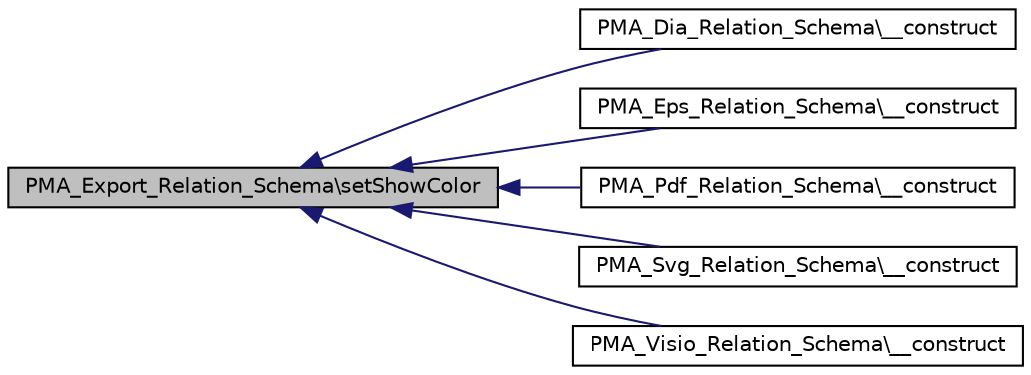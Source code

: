 digraph G
{
  edge [fontname="Helvetica",fontsize="10",labelfontname="Helvetica",labelfontsize="10"];
  node [fontname="Helvetica",fontsize="10",shape=record];
  rankdir="LR";
  Node1 [label="PMA_Export_Relation_Schema\\setShowColor",height=0.2,width=0.4,color="black", fillcolor="grey75", style="filled" fontcolor="black"];
  Node1 -> Node2 [dir="back",color="midnightblue",fontsize="10",style="solid",fontname="Helvetica"];
  Node2 [label="PMA_Dia_Relation_Schema\\__construct",height=0.2,width=0.4,color="black", fillcolor="white", style="filled",URL="$classPMA__Dia__Relation__Schema.html#a8dfd34030611f114644c86e643c4d56f",tooltip="The &quot;PMA_Dia_Relation_Schema&quot; constructor."];
  Node1 -> Node3 [dir="back",color="midnightblue",fontsize="10",style="solid",fontname="Helvetica"];
  Node3 [label="PMA_Eps_Relation_Schema\\__construct",height=0.2,width=0.4,color="black", fillcolor="white", style="filled",URL="$classPMA__Eps__Relation__Schema.html#a29c16e4a59c0d2a188994222d6ea04f4",tooltip="The &quot;PMA_EPS_Relation_Schema&quot; constructor."];
  Node1 -> Node4 [dir="back",color="midnightblue",fontsize="10",style="solid",fontname="Helvetica"];
  Node4 [label="PMA_Pdf_Relation_Schema\\__construct",height=0.2,width=0.4,color="black", fillcolor="white", style="filled",URL="$classPMA__Pdf__Relation__Schema.html#a5b2a26f3a186d05138ba4fe54d1e161e",tooltip="The &quot;PMA_Pdf_Relation_Schema&quot; constructor."];
  Node1 -> Node5 [dir="back",color="midnightblue",fontsize="10",style="solid",fontname="Helvetica"];
  Node5 [label="PMA_Svg_Relation_Schema\\__construct",height=0.2,width=0.4,color="black", fillcolor="white", style="filled",URL="$classPMA__Svg__Relation__Schema.html#a6fb8218eba9e9a391b55ee75da039230",tooltip="The &quot;PMA_Svg_Relation_Schema&quot; constructor."];
  Node1 -> Node6 [dir="back",color="midnightblue",fontsize="10",style="solid",fontname="Helvetica"];
  Node6 [label="PMA_Visio_Relation_Schema\\__construct",height=0.2,width=0.4,color="black", fillcolor="white", style="filled",URL="$classPMA__Visio__Relation__Schema.html#a4a318f68e2091d135edb27b8fe4335eb",tooltip="The &quot;PMA_Visio_Relation_Schema&quot; constructor."];
}

